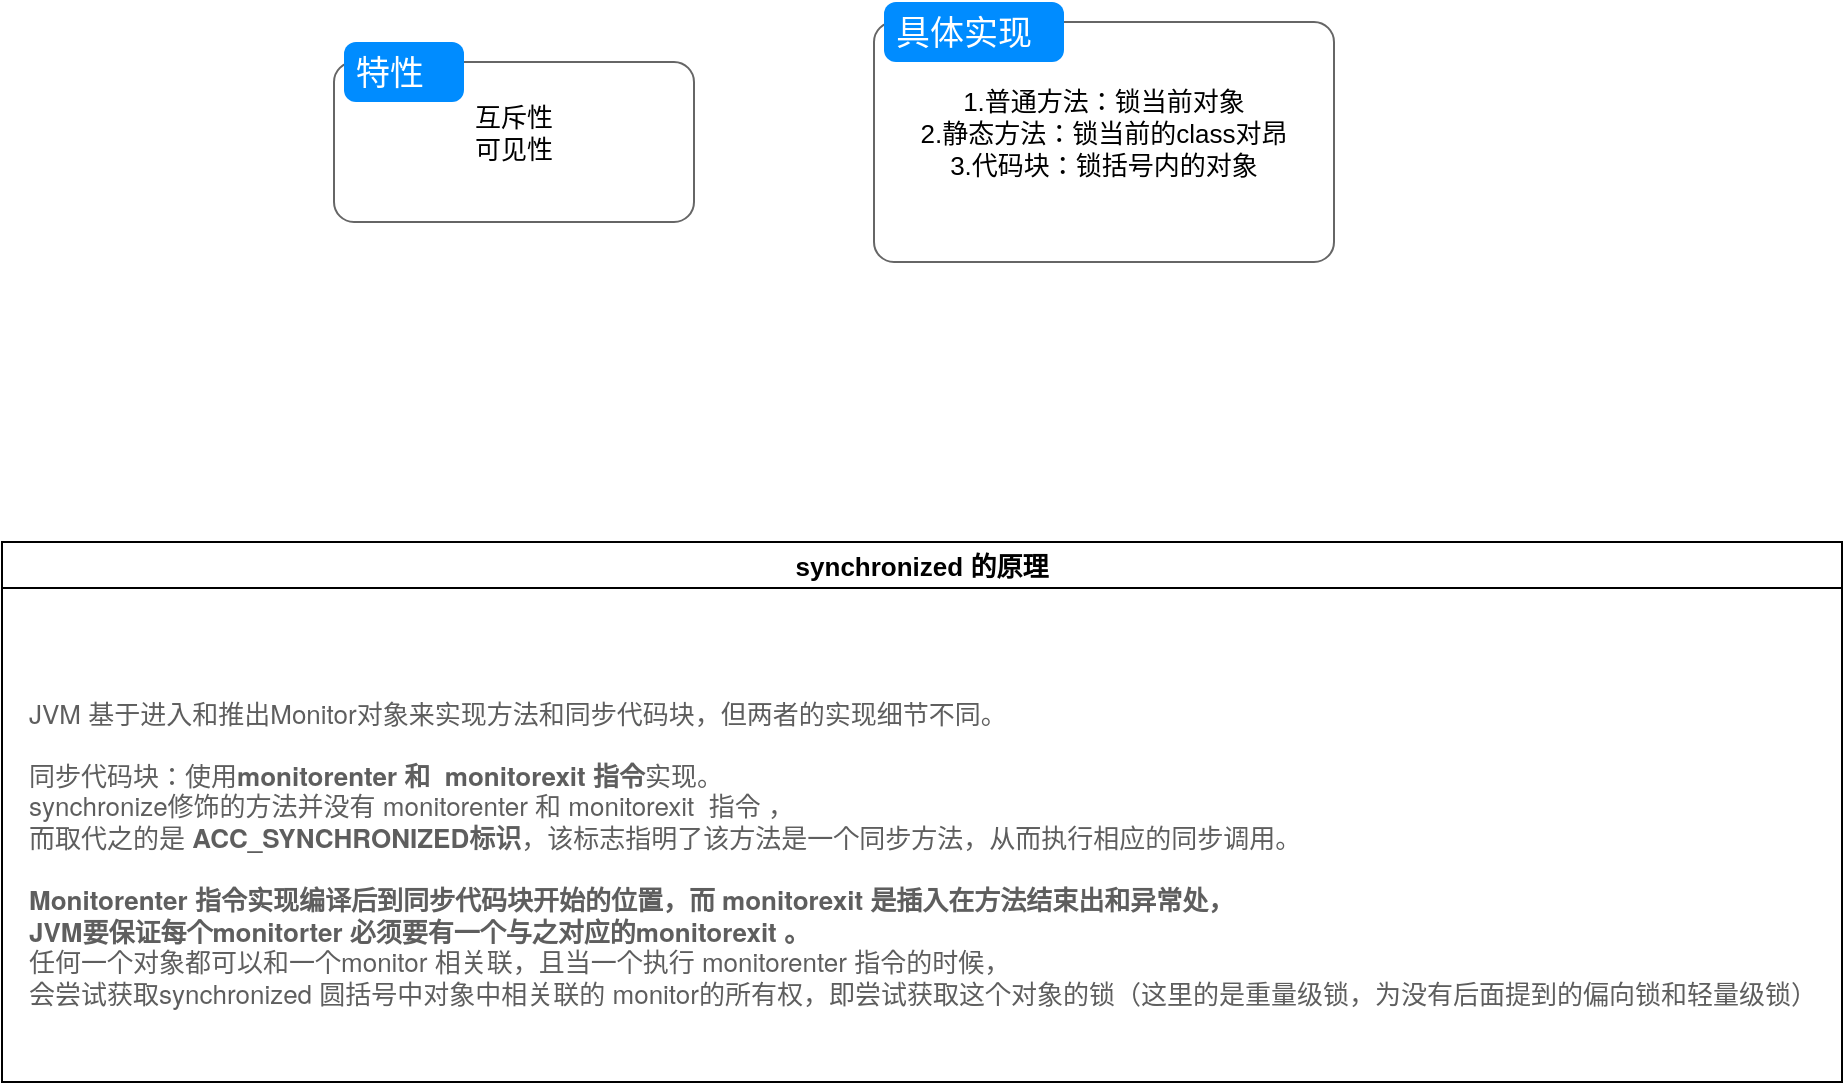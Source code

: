 <mxfile version="13.7.6" type="github" pages="2"><diagram id="lwbvN2cVMPfnyAF2uuGC" name="多线程基本操作"><mxGraphModel dx="2036" dy="573" grid="1" gridSize="10" guides="1" tooltips="1" connect="1" arrows="1" fold="1" page="1" pageScale="1" pageWidth="827" pageHeight="1169" math="0" shadow="0"><root><mxCell id="0"/><mxCell id="1" parent="0"/><mxCell id="K-BzcDrrByR61mDCrtsX-3" value="互斥性&#10;可见性" style="shape=mxgraph.mockup.containers.marginRect;rectMarginTop=10;strokeColor=#666666;strokeWidth=1;dashed=0;rounded=1;arcSize=5;recursiveResize=0;fontSize=13;" vertex="1" parent="1"><mxGeometry x="100" y="240" width="180" height="90" as="geometry"/></mxCell><mxCell id="K-BzcDrrByR61mDCrtsX-4" value="特性" style="shape=rect;strokeColor=none;fillColor=#008cff;strokeWidth=1;dashed=0;rounded=1;arcSize=20;fontColor=#ffffff;fontSize=17;spacing=2;spacingTop=-2;align=left;autosize=1;spacingLeft=4;resizeWidth=0;resizeHeight=0;perimeter=none;" vertex="1" parent="K-BzcDrrByR61mDCrtsX-3"><mxGeometry x="5" width="60" height="30" as="geometry"/></mxCell><mxCell id="K-BzcDrrByR61mDCrtsX-5" value="1.普通方法：锁当前对象&#10;2.静态方法：锁当前的class对昂&#10;3.代码块：锁括号内的对象" style="shape=mxgraph.mockup.containers.marginRect;rectMarginTop=10;strokeColor=#666666;strokeWidth=1;dashed=0;rounded=1;arcSize=5;recursiveResize=0;fontSize=13;" vertex="1" parent="1"><mxGeometry x="370" y="220" width="230" height="130" as="geometry"/></mxCell><mxCell id="K-BzcDrrByR61mDCrtsX-6" value="具体实现" style="shape=rect;strokeColor=none;fillColor=#008cff;strokeWidth=1;dashed=0;rounded=1;arcSize=20;fontColor=#ffffff;fontSize=17;spacing=2;spacingTop=-2;align=left;autosize=1;spacingLeft=4;resizeWidth=0;resizeHeight=0;perimeter=none;" vertex="1" parent="K-BzcDrrByR61mDCrtsX-5"><mxGeometry x="5" width="90" height="30" as="geometry"/></mxCell><mxCell id="K-BzcDrrByR61mDCrtsX-8" value="synchronized 的原理" style="swimlane;fontSize=13;" vertex="1" parent="1"><mxGeometry x="-66" y="490" width="920" height="270" as="geometry"/></mxCell><mxCell id="K-BzcDrrByR61mDCrtsX-9" value="&lt;div style=&quot;text-align: left ; color: rgb(94 , 94 , 94) ; font-family: &amp;#34;pingfang sc&amp;#34; , &amp;#34;microsoft yahei&amp;#34; , &amp;#34;helvetica neue&amp;#34; , &amp;#34;helvetica&amp;#34; , &amp;#34;arial&amp;#34; , sans-serif ; background-color: rgb(255 , 255 , 255)&quot;&gt;JVM 基于进入和推出Monitor对象来实现方法和同步代码块，但两者的实现细节不同。&lt;br&gt;&lt;/div&gt;&lt;div style=&quot;color: rgb(102 , 102 , 102) ; font-size: 17px ; text-align: left&quot;&gt;&lt;div style=&quot;color: rgb(94 , 94 , 94) ; font-family: &amp;#34;pingfang sc&amp;#34; , &amp;#34;microsoft yahei&amp;#34; , &amp;#34;helvetica neue&amp;#34; , &amp;#34;helvetica&amp;#34; , &amp;#34;arial&amp;#34; , sans-serif ; font-size: 13px ; background-color: rgb(255 , 255 , 255)&quot;&gt;&amp;nbsp;&lt;/div&gt;&lt;div style=&quot;color: rgb(94 , 94 , 94) ; font-family: &amp;#34;pingfang sc&amp;#34; , &amp;#34;microsoft yahei&amp;#34; , &amp;#34;helvetica neue&amp;#34; , &amp;#34;helvetica&amp;#34; , &amp;#34;arial&amp;#34; , sans-serif ; font-size: 13px ; background-color: rgb(255 , 255 , 255)&quot;&gt;同步代码块：使用&lt;b&gt;monitorenter 和&amp;nbsp; monitorexit 指令&lt;/b&gt;实现。&lt;/div&gt;&lt;div style=&quot;color: rgb(94 , 94 , 94) ; font-family: &amp;#34;pingfang sc&amp;#34; , &amp;#34;microsoft yahei&amp;#34; , &amp;#34;helvetica neue&amp;#34; , &amp;#34;helvetica&amp;#34; , &amp;#34;arial&amp;#34; , sans-serif ; font-size: 13px ; background-color: rgb(255 , 255 , 255)&quot;&gt;synchronize修饰的方法并没有 monitorenter 和 monitorexit&amp;nbsp; 指令 ，&lt;/div&gt;&lt;div style=&quot;color: rgb(94 , 94 , 94) ; font-family: &amp;#34;pingfang sc&amp;#34; , &amp;#34;microsoft yahei&amp;#34; , &amp;#34;helvetica neue&amp;#34; , &amp;#34;helvetica&amp;#34; , &amp;#34;arial&amp;#34; , sans-serif ; font-size: 13px ; background-color: rgb(255 , 255 , 255)&quot;&gt;而取代之的是 &lt;b&gt;ACC_SYNCHRONIZED标识&lt;/b&gt;，该标志指明了该方法是一个同步方法，从而执行相应的同步调用。&lt;/div&gt;&lt;div style=&quot;color: rgb(94 , 94 , 94) ; font-family: &amp;#34;pingfang sc&amp;#34; , &amp;#34;microsoft yahei&amp;#34; , &amp;#34;helvetica neue&amp;#34; , &amp;#34;helvetica&amp;#34; , &amp;#34;arial&amp;#34; , sans-serif ; font-size: 13px ; background-color: rgb(255 , 255 , 255)&quot;&gt;&amp;nbsp;&lt;/div&gt;&lt;div style=&quot;color: rgb(94 , 94 , 94) ; font-family: &amp;#34;pingfang sc&amp;#34; , &amp;#34;microsoft yahei&amp;#34; , &amp;#34;helvetica neue&amp;#34; , &amp;#34;helvetica&amp;#34; , &amp;#34;arial&amp;#34; , sans-serif ; font-size: 13px ; background-color: rgb(255 , 255 , 255)&quot;&gt;&lt;b&gt;Monitorenter 指令实现编译后到同步代码块开始的位置，而 monitorexit 是插入在方法结束出和异常处，&lt;/b&gt;&lt;/div&gt;&lt;div style=&quot;color: rgb(94 , 94 , 94) ; font-family: &amp;#34;pingfang sc&amp;#34; , &amp;#34;microsoft yahei&amp;#34; , &amp;#34;helvetica neue&amp;#34; , &amp;#34;helvetica&amp;#34; , &amp;#34;arial&amp;#34; , sans-serif ; font-size: 13px ; background-color: rgb(255 , 255 , 255)&quot;&gt;&lt;b&gt;JVM要保证每个monitorter 必须要有一个与之对应的monitorexit 。&lt;/b&gt;&lt;/div&gt;&lt;div style=&quot;color: rgb(94 , 94 , 94) ; font-family: &amp;#34;pingfang sc&amp;#34; , &amp;#34;microsoft yahei&amp;#34; , &amp;#34;helvetica neue&amp;#34; , &amp;#34;helvetica&amp;#34; , &amp;#34;arial&amp;#34; , sans-serif ; font-size: 13px ; background-color: rgb(255 , 255 , 255)&quot;&gt;任何一个对象都可以和一个monitor 相关联，且当一个执行 monitorenter 指令的时候，&lt;/div&gt;&lt;div style=&quot;color: rgb(94 , 94 , 94) ; font-family: &amp;#34;pingfang sc&amp;#34; , &amp;#34;microsoft yahei&amp;#34; , &amp;#34;helvetica neue&amp;#34; , &amp;#34;helvetica&amp;#34; , &amp;#34;arial&amp;#34; , sans-serif ; font-size: 13px ; background-color: rgb(255 , 255 , 255)&quot;&gt;会尝试获取synchronized 圆括号中对象中相关联的 monitor的所有权，即尝试获取这个对象的锁（这里的是重量级锁，为没有后面提到的偏向锁和轻量级锁）&lt;/div&gt;&lt;/div&gt;" style="text;html=1;align=center;verticalAlign=middle;resizable=0;points=[];autosize=1;fontSize=13;" vertex="1" parent="K-BzcDrrByR61mDCrtsX-8"><mxGeometry y="70" width="920" height="170" as="geometry"/></mxCell></root></mxGraphModel></diagram><diagram id="M3nsH0slmqzTPYF99GvY" name="Synchronized 锁机制的实现原理"><mxGraphModel dx="1209" dy="627" grid="1" gridSize="10" guides="1" tooltips="1" connect="1" arrows="1" fold="1" page="1" pageScale="1" pageWidth="827" pageHeight="1169" math="0" shadow="0"><root><mxCell id="LCmzGK2refkczmDkeLQ6-0"/><mxCell id="LCmzGK2refkczmDkeLQ6-1" parent="LCmzGK2refkczmDkeLQ6-0"/></root></mxGraphModel></diagram></mxfile>